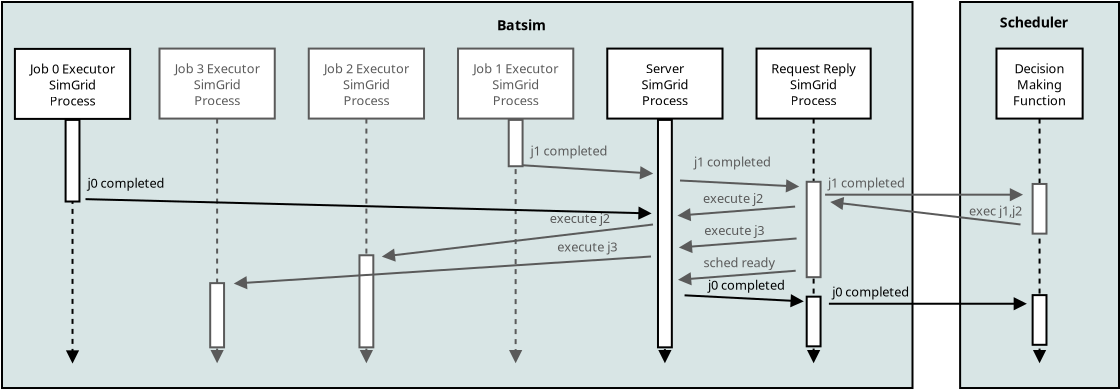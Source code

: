 <?xml version="1.0" encoding="UTF-8"?>
<dia:diagram xmlns:dia="http://www.lysator.liu.se/~alla/dia/">
  <dia:layer name="Arrière-plan" visible="true" active="true">
    <dia:object type="Standard - Box" version="0" id="O0">
      <dia:attribute name="obj_pos">
        <dia:point val="22.031,0.775"/>
      </dia:attribute>
      <dia:attribute name="obj_bb">
        <dia:rectangle val="21.981,0.725;30.024,20.126"/>
      </dia:attribute>
      <dia:attribute name="elem_corner">
        <dia:point val="22.031,0.775"/>
      </dia:attribute>
      <dia:attribute name="elem_width">
        <dia:real val="7.944"/>
      </dia:attribute>
      <dia:attribute name="elem_height">
        <dia:real val="19.301"/>
      </dia:attribute>
      <dia:attribute name="border_width">
        <dia:real val="0.1"/>
      </dia:attribute>
      <dia:attribute name="inner_color">
        <dia:color val="#d8e5e5"/>
      </dia:attribute>
      <dia:attribute name="show_background">
        <dia:boolean val="true"/>
      </dia:attribute>
    </dia:object>
    <dia:object type="Standard - Box" version="0" id="O1">
      <dia:attribute name="obj_pos">
        <dia:point val="-25.875,0.775"/>
      </dia:attribute>
      <dia:attribute name="obj_bb">
        <dia:rectangle val="-25.925,0.725;19.7,20.126"/>
      </dia:attribute>
      <dia:attribute name="elem_corner">
        <dia:point val="-25.875,0.775"/>
      </dia:attribute>
      <dia:attribute name="elem_width">
        <dia:real val="45.525"/>
      </dia:attribute>
      <dia:attribute name="elem_height">
        <dia:real val="19.301"/>
      </dia:attribute>
      <dia:attribute name="border_width">
        <dia:real val="0.1"/>
      </dia:attribute>
      <dia:attribute name="inner_color">
        <dia:color val="#d8e5e5"/>
      </dia:attribute>
      <dia:attribute name="show_background">
        <dia:boolean val="true"/>
      </dia:attribute>
    </dia:object>
    <dia:object type="Standard - Line" version="0" id="O2">
      <dia:attribute name="obj_pos">
        <dia:point val="-15.119,6.604"/>
      </dia:attribute>
      <dia:attribute name="obj_bb">
        <dia:rectangle val="-15.45,6.554;-14.788,18.888"/>
      </dia:attribute>
      <dia:attribute name="conn_endpoints">
        <dia:point val="-15.119,6.604"/>
        <dia:point val="-15.119,18.776"/>
      </dia:attribute>
      <dia:attribute name="numcp">
        <dia:int val="1"/>
      </dia:attribute>
      <dia:attribute name="line_color">
        <dia:color val="#5a5a5a"/>
      </dia:attribute>
      <dia:attribute name="line_style">
        <dia:enum val="1"/>
      </dia:attribute>
      <dia:attribute name="end_arrow">
        <dia:enum val="3"/>
      </dia:attribute>
      <dia:attribute name="end_arrow_length">
        <dia:real val="0.5"/>
      </dia:attribute>
      <dia:attribute name="end_arrow_width">
        <dia:real val="0.5"/>
      </dia:attribute>
      <dia:attribute name="dashlength">
        <dia:real val="0.25"/>
      </dia:attribute>
      <dia:connections>
        <dia:connection handle="0" to="O26" connection="13"/>
      </dia:connections>
    </dia:object>
    <dia:object type="Standard - Line" version="0" id="O3">
      <dia:attribute name="obj_pos">
        <dia:point val="-7.656,6.604"/>
      </dia:attribute>
      <dia:attribute name="obj_bb">
        <dia:rectangle val="-7.986,6.554;-7.325,18.888"/>
      </dia:attribute>
      <dia:attribute name="conn_endpoints">
        <dia:point val="-7.656,6.604"/>
        <dia:point val="-7.656,18.776"/>
      </dia:attribute>
      <dia:attribute name="numcp">
        <dia:int val="1"/>
      </dia:attribute>
      <dia:attribute name="line_color">
        <dia:color val="#5a5a5a"/>
      </dia:attribute>
      <dia:attribute name="line_style">
        <dia:enum val="1"/>
      </dia:attribute>
      <dia:attribute name="end_arrow">
        <dia:enum val="3"/>
      </dia:attribute>
      <dia:attribute name="end_arrow_length">
        <dia:real val="0.5"/>
      </dia:attribute>
      <dia:attribute name="end_arrow_width">
        <dia:real val="0.5"/>
      </dia:attribute>
      <dia:attribute name="dashlength">
        <dia:real val="0.25"/>
      </dia:attribute>
      <dia:connections>
        <dia:connection handle="0" to="O24" connection="13"/>
      </dia:connections>
    </dia:object>
    <dia:object type="Standard - Line" version="0" id="O4">
      <dia:attribute name="obj_pos">
        <dia:point val="-0.193,6.63"/>
      </dia:attribute>
      <dia:attribute name="obj_bb">
        <dia:rectangle val="-0.524,6.58;0.138,18.888"/>
      </dia:attribute>
      <dia:attribute name="conn_endpoints">
        <dia:point val="-0.193,6.63"/>
        <dia:point val="-0.193,18.776"/>
      </dia:attribute>
      <dia:attribute name="numcp">
        <dia:int val="1"/>
      </dia:attribute>
      <dia:attribute name="line_color">
        <dia:color val="#5a5a5a"/>
      </dia:attribute>
      <dia:attribute name="line_style">
        <dia:enum val="1"/>
      </dia:attribute>
      <dia:attribute name="end_arrow">
        <dia:enum val="3"/>
      </dia:attribute>
      <dia:attribute name="end_arrow_length">
        <dia:real val="0.5"/>
      </dia:attribute>
      <dia:attribute name="end_arrow_width">
        <dia:real val="0.5"/>
      </dia:attribute>
      <dia:attribute name="dashlength">
        <dia:real val="0.25"/>
      </dia:attribute>
    </dia:object>
    <dia:object type="Standard - Line" version="0" id="O5">
      <dia:attribute name="obj_pos">
        <dia:point val="7.27,6.63"/>
      </dia:attribute>
      <dia:attribute name="obj_bb">
        <dia:rectangle val="6.939,6.58;7.601,18.888"/>
      </dia:attribute>
      <dia:attribute name="conn_endpoints">
        <dia:point val="7.27,6.63"/>
        <dia:point val="7.27,18.776"/>
      </dia:attribute>
      <dia:attribute name="numcp">
        <dia:int val="1"/>
      </dia:attribute>
      <dia:attribute name="line_style">
        <dia:enum val="1"/>
      </dia:attribute>
      <dia:attribute name="end_arrow">
        <dia:enum val="3"/>
      </dia:attribute>
      <dia:attribute name="end_arrow_length">
        <dia:real val="0.5"/>
      </dia:attribute>
      <dia:attribute name="end_arrow_width">
        <dia:real val="0.5"/>
      </dia:attribute>
      <dia:attribute name="dashlength">
        <dia:real val="0.25"/>
      </dia:attribute>
    </dia:object>
    <dia:object type="Standard - Line" version="0" id="O6">
      <dia:attribute name="obj_pos">
        <dia:point val="26.003,6.604"/>
      </dia:attribute>
      <dia:attribute name="obj_bb">
        <dia:rectangle val="25.672,6.554;26.334,18.888"/>
      </dia:attribute>
      <dia:attribute name="conn_endpoints">
        <dia:point val="26.003,6.604"/>
        <dia:point val="26.003,18.776"/>
      </dia:attribute>
      <dia:attribute name="numcp">
        <dia:int val="1"/>
      </dia:attribute>
      <dia:attribute name="line_style">
        <dia:enum val="1"/>
      </dia:attribute>
      <dia:attribute name="end_arrow">
        <dia:enum val="3"/>
      </dia:attribute>
      <dia:attribute name="end_arrow_length">
        <dia:real val="0.5"/>
      </dia:attribute>
      <dia:attribute name="end_arrow_width">
        <dia:real val="0.5"/>
      </dia:attribute>
      <dia:attribute name="dashlength">
        <dia:real val="0.25"/>
      </dia:attribute>
      <dia:connections>
        <dia:connection handle="0" to="O12" connection="13"/>
      </dia:connections>
    </dia:object>
    <dia:object type="Standard - Line" version="0" id="O7">
      <dia:attribute name="obj_pos">
        <dia:point val="14.706,6.604"/>
      </dia:attribute>
      <dia:attribute name="obj_bb">
        <dia:rectangle val="14.375,6.554;15.037,18.888"/>
      </dia:attribute>
      <dia:attribute name="conn_endpoints">
        <dia:point val="14.706,6.604"/>
        <dia:point val="14.706,18.776"/>
      </dia:attribute>
      <dia:attribute name="numcp">
        <dia:int val="1"/>
      </dia:attribute>
      <dia:attribute name="line_style">
        <dia:enum val="1"/>
      </dia:attribute>
      <dia:attribute name="end_arrow">
        <dia:enum val="3"/>
      </dia:attribute>
      <dia:attribute name="end_arrow_length">
        <dia:real val="0.5"/>
      </dia:attribute>
      <dia:attribute name="end_arrow_width">
        <dia:real val="0.5"/>
      </dia:attribute>
      <dia:attribute name="dashlength">
        <dia:real val="0.25"/>
      </dia:attribute>
      <dia:connections>
        <dia:connection handle="0" to="O11" connection="13"/>
      </dia:connections>
    </dia:object>
    <dia:object type="Standard - Text" version="1" id="O8">
      <dia:attribute name="obj_pos">
        <dia:point val="17.368,9.801"/>
      </dia:attribute>
      <dia:attribute name="obj_bb">
        <dia:rectangle val="15.275,9.427;19.462,10.175"/>
      </dia:attribute>
      <dia:attribute name="text">
        <dia:composite type="text">
          <dia:attribute name="string">
            <dia:string>#j1 completed#</dia:string>
          </dia:attribute>
          <dia:attribute name="font">
            <dia:font family="sans" style="0" name="Helvetica"/>
          </dia:attribute>
          <dia:attribute name="height">
            <dia:real val="0.8"/>
          </dia:attribute>
          <dia:attribute name="pos">
            <dia:point val="17.368,10.022"/>
          </dia:attribute>
          <dia:attribute name="color">
            <dia:color val="#5a5a5a"/>
          </dia:attribute>
          <dia:attribute name="alignment">
            <dia:enum val="1"/>
          </dia:attribute>
        </dia:composite>
      </dia:attribute>
      <dia:attribute name="valign">
        <dia:enum val="2"/>
      </dia:attribute>
    </dia:object>
    <dia:object type="Standard - Line" version="0" id="O9">
      <dia:attribute name="obj_pos">
        <dia:point val="25.051,11.898"/>
      </dia:attribute>
      <dia:attribute name="obj_bb">
        <dia:rectangle val="15.486,10.517;25.106,11.953"/>
      </dia:attribute>
      <dia:attribute name="conn_endpoints">
        <dia:point val="25.051,11.898"/>
        <dia:point val="15.597,10.781"/>
      </dia:attribute>
      <dia:attribute name="numcp">
        <dia:int val="1"/>
      </dia:attribute>
      <dia:attribute name="line_color">
        <dia:color val="#5a5a5a"/>
      </dia:attribute>
      <dia:attribute name="end_arrow">
        <dia:enum val="3"/>
      </dia:attribute>
      <dia:attribute name="end_arrow_length">
        <dia:real val="0.5"/>
      </dia:attribute>
      <dia:attribute name="end_arrow_width">
        <dia:real val="0.5"/>
      </dia:attribute>
    </dia:object>
    <dia:object type="Standard - Text" version="1" id="O10">
      <dia:attribute name="obj_pos">
        <dia:point val="23.803,11.202"/>
      </dia:attribute>
      <dia:attribute name="obj_bb">
        <dia:rectangle val="22.27,10.829;25.337,11.576"/>
      </dia:attribute>
      <dia:attribute name="text">
        <dia:composite type="text">
          <dia:attribute name="string">
            <dia:string>#exec j1,j2#</dia:string>
          </dia:attribute>
          <dia:attribute name="font">
            <dia:font family="sans" style="0" name="Helvetica"/>
          </dia:attribute>
          <dia:attribute name="height">
            <dia:real val="0.8"/>
          </dia:attribute>
          <dia:attribute name="pos">
            <dia:point val="23.803,11.424"/>
          </dia:attribute>
          <dia:attribute name="color">
            <dia:color val="#5a5a5a"/>
          </dia:attribute>
          <dia:attribute name="alignment">
            <dia:enum val="1"/>
          </dia:attribute>
        </dia:composite>
      </dia:attribute>
      <dia:attribute name="valign">
        <dia:enum val="2"/>
      </dia:attribute>
    </dia:object>
    <dia:object type="Flowchart - Box" version="0" id="O11">
      <dia:attribute name="obj_pos">
        <dia:point val="11.852,3.104"/>
      </dia:attribute>
      <dia:attribute name="obj_bb">
        <dia:rectangle val="11.802,3.054;17.61,6.654"/>
      </dia:attribute>
      <dia:attribute name="elem_corner">
        <dia:point val="11.852,3.104"/>
      </dia:attribute>
      <dia:attribute name="elem_width">
        <dia:real val="5.707"/>
      </dia:attribute>
      <dia:attribute name="elem_height">
        <dia:real val="3.5"/>
      </dia:attribute>
      <dia:attribute name="show_background">
        <dia:boolean val="true"/>
      </dia:attribute>
      <dia:attribute name="padding">
        <dia:real val="0.5"/>
      </dia:attribute>
      <dia:attribute name="text">
        <dia:composite type="text">
          <dia:attribute name="string">
            <dia:string>#Request Reply
SimGrid
Process#</dia:string>
          </dia:attribute>
          <dia:attribute name="font">
            <dia:font family="sans" style="0" name="Helvetica"/>
          </dia:attribute>
          <dia:attribute name="height">
            <dia:real val="0.8"/>
          </dia:attribute>
          <dia:attribute name="pos">
            <dia:point val="14.706,4.249"/>
          </dia:attribute>
          <dia:attribute name="color">
            <dia:color val="#000000"/>
          </dia:attribute>
          <dia:attribute name="alignment">
            <dia:enum val="1"/>
          </dia:attribute>
        </dia:composite>
      </dia:attribute>
    </dia:object>
    <dia:object type="Flowchart - Box" version="0" id="O12">
      <dia:attribute name="obj_pos">
        <dia:point val="23.849,3.104"/>
      </dia:attribute>
      <dia:attribute name="obj_bb">
        <dia:rectangle val="23.799,3.054;28.206,6.654"/>
      </dia:attribute>
      <dia:attribute name="elem_corner">
        <dia:point val="23.849,3.104"/>
      </dia:attribute>
      <dia:attribute name="elem_width">
        <dia:real val="4.308"/>
      </dia:attribute>
      <dia:attribute name="elem_height">
        <dia:real val="3.5"/>
      </dia:attribute>
      <dia:attribute name="show_background">
        <dia:boolean val="true"/>
      </dia:attribute>
      <dia:attribute name="padding">
        <dia:real val="0.5"/>
      </dia:attribute>
      <dia:attribute name="text">
        <dia:composite type="text">
          <dia:attribute name="string">
            <dia:string>#Decision
Making
Function#</dia:string>
          </dia:attribute>
          <dia:attribute name="font">
            <dia:font family="sans" style="0" name="Helvetica"/>
          </dia:attribute>
          <dia:attribute name="height">
            <dia:real val="0.8"/>
          </dia:attribute>
          <dia:attribute name="pos">
            <dia:point val="26.003,4.249"/>
          </dia:attribute>
          <dia:attribute name="color">
            <dia:color val="#000000"/>
          </dia:attribute>
          <dia:attribute name="alignment">
            <dia:enum val="1"/>
          </dia:attribute>
        </dia:composite>
      </dia:attribute>
    </dia:object>
    <dia:object type="Flowchart - Box" version="0" id="O13">
      <dia:attribute name="obj_pos">
        <dia:point val="-3.074,3.104"/>
      </dia:attribute>
      <dia:attribute name="obj_bb">
        <dia:rectangle val="-3.124,3.054;2.739,6.654"/>
      </dia:attribute>
      <dia:attribute name="elem_corner">
        <dia:point val="-3.074,3.104"/>
      </dia:attribute>
      <dia:attribute name="elem_width">
        <dia:real val="5.763"/>
      </dia:attribute>
      <dia:attribute name="elem_height">
        <dia:real val="3.5"/>
      </dia:attribute>
      <dia:attribute name="border_width">
        <dia:real val="0.1"/>
      </dia:attribute>
      <dia:attribute name="border_color">
        <dia:color val="#5a5a5a"/>
      </dia:attribute>
      <dia:attribute name="show_background">
        <dia:boolean val="true"/>
      </dia:attribute>
      <dia:attribute name="padding">
        <dia:real val="0.5"/>
      </dia:attribute>
      <dia:attribute name="text">
        <dia:composite type="text">
          <dia:attribute name="string">
            <dia:string>#Job 1 Executor
SimGrid
Process#</dia:string>
          </dia:attribute>
          <dia:attribute name="font">
            <dia:font family="sans" style="0" name="Helvetica"/>
          </dia:attribute>
          <dia:attribute name="height">
            <dia:real val="0.8"/>
          </dia:attribute>
          <dia:attribute name="pos">
            <dia:point val="-0.193,4.249"/>
          </dia:attribute>
          <dia:attribute name="color">
            <dia:color val="#5a5a5a"/>
          </dia:attribute>
          <dia:attribute name="alignment">
            <dia:enum val="1"/>
          </dia:attribute>
        </dia:composite>
      </dia:attribute>
    </dia:object>
    <dia:object type="Flowchart - Box" version="0" id="O14">
      <dia:attribute name="obj_pos">
        <dia:point val="4.389,3.104"/>
      </dia:attribute>
      <dia:attribute name="obj_bb">
        <dia:rectangle val="4.339,3.054;10.202,6.654"/>
      </dia:attribute>
      <dia:attribute name="elem_corner">
        <dia:point val="4.389,3.104"/>
      </dia:attribute>
      <dia:attribute name="elem_width">
        <dia:real val="5.762"/>
      </dia:attribute>
      <dia:attribute name="elem_height">
        <dia:real val="3.5"/>
      </dia:attribute>
      <dia:attribute name="show_background">
        <dia:boolean val="true"/>
      </dia:attribute>
      <dia:attribute name="padding">
        <dia:real val="0.5"/>
      </dia:attribute>
      <dia:attribute name="text">
        <dia:composite type="text">
          <dia:attribute name="string">
            <dia:string>#Server
SimGrid
Process#</dia:string>
          </dia:attribute>
          <dia:attribute name="font">
            <dia:font family="sans" style="0" name="Helvetica"/>
          </dia:attribute>
          <dia:attribute name="height">
            <dia:real val="0.8"/>
          </dia:attribute>
          <dia:attribute name="pos">
            <dia:point val="7.27,4.249"/>
          </dia:attribute>
          <dia:attribute name="color">
            <dia:color val="#000000"/>
          </dia:attribute>
          <dia:attribute name="alignment">
            <dia:enum val="1"/>
          </dia:attribute>
        </dia:composite>
      </dia:attribute>
    </dia:object>
    <dia:object type="Standard - Line" version="0" id="O15">
      <dia:attribute name="obj_pos">
        <dia:point val="-0.2,8.916"/>
      </dia:attribute>
      <dia:attribute name="obj_bb">
        <dia:rectangle val="-0.254,8.863;6.737,9.645"/>
      </dia:attribute>
      <dia:attribute name="conn_endpoints">
        <dia:point val="-0.2,8.916"/>
        <dia:point val="6.625,9.35"/>
      </dia:attribute>
      <dia:attribute name="numcp">
        <dia:int val="1"/>
      </dia:attribute>
      <dia:attribute name="line_color">
        <dia:color val="#5a5a5a"/>
      </dia:attribute>
      <dia:attribute name="end_arrow">
        <dia:enum val="3"/>
      </dia:attribute>
      <dia:attribute name="end_arrow_length">
        <dia:real val="0.5"/>
      </dia:attribute>
      <dia:attribute name="end_arrow_width">
        <dia:real val="0.5"/>
      </dia:attribute>
    </dia:object>
    <dia:object type="Standard - Text" version="1" id="O16">
      <dia:attribute name="obj_pos">
        <dia:point val="0.555,8.452"/>
      </dia:attribute>
      <dia:attribute name="obj_bb">
        <dia:rectangle val="0.555,7.857;4.742,8.604"/>
      </dia:attribute>
      <dia:attribute name="text">
        <dia:composite type="text">
          <dia:attribute name="string">
            <dia:string>#j1 completed#</dia:string>
          </dia:attribute>
          <dia:attribute name="font">
            <dia:font family="sans" style="0" name="Helvetica"/>
          </dia:attribute>
          <dia:attribute name="height">
            <dia:real val="0.8"/>
          </dia:attribute>
          <dia:attribute name="pos">
            <dia:point val="0.555,8.452"/>
          </dia:attribute>
          <dia:attribute name="color">
            <dia:color val="#5a5a5a"/>
          </dia:attribute>
          <dia:attribute name="alignment">
            <dia:enum val="0"/>
          </dia:attribute>
        </dia:composite>
      </dia:attribute>
      <dia:attribute name="valign">
        <dia:enum val="3"/>
      </dia:attribute>
    </dia:object>
    <dia:object type="Standard - Box" version="0" id="O17">
      <dia:attribute name="obj_pos">
        <dia:point val="-0.539,6.67"/>
      </dia:attribute>
      <dia:attribute name="obj_bb">
        <dia:rectangle val="-0.589,6.62;0.204,9.036"/>
      </dia:attribute>
      <dia:attribute name="elem_corner">
        <dia:point val="-0.539,6.67"/>
      </dia:attribute>
      <dia:attribute name="elem_width">
        <dia:real val="0.693"/>
      </dia:attribute>
      <dia:attribute name="elem_height">
        <dia:real val="2.317"/>
      </dia:attribute>
      <dia:attribute name="border_color">
        <dia:color val="#5a5a5a"/>
      </dia:attribute>
      <dia:attribute name="show_background">
        <dia:boolean val="true"/>
      </dia:attribute>
    </dia:object>
    <dia:object type="Standard - Box" version="0" id="O18">
      <dia:attribute name="obj_pos">
        <dia:point val="6.924,6.67"/>
      </dia:attribute>
      <dia:attribute name="obj_bb">
        <dia:rectangle val="6.874,6.62;7.667,18.092"/>
      </dia:attribute>
      <dia:attribute name="elem_corner">
        <dia:point val="6.924,6.67"/>
      </dia:attribute>
      <dia:attribute name="elem_width">
        <dia:real val="0.693"/>
      </dia:attribute>
      <dia:attribute name="elem_height">
        <dia:real val="11.372"/>
      </dia:attribute>
      <dia:attribute name="show_background">
        <dia:boolean val="true"/>
      </dia:attribute>
    </dia:object>
    <dia:object type="Standard - Line" version="0" id="O19">
      <dia:attribute name="obj_pos">
        <dia:point val="8.025,9.7"/>
      </dia:attribute>
      <dia:attribute name="obj_bb">
        <dia:rectangle val="7.973,9.642;14.037,10.303"/>
      </dia:attribute>
      <dia:attribute name="conn_endpoints">
        <dia:point val="8.025,9.7"/>
        <dia:point val="13.925,10"/>
      </dia:attribute>
      <dia:attribute name="numcp">
        <dia:int val="1"/>
      </dia:attribute>
      <dia:attribute name="line_color">
        <dia:color val="#5a5a5a"/>
      </dia:attribute>
      <dia:attribute name="end_arrow">
        <dia:enum val="3"/>
      </dia:attribute>
      <dia:attribute name="end_arrow_length">
        <dia:real val="0.5"/>
      </dia:attribute>
      <dia:attribute name="end_arrow_width">
        <dia:real val="0.5"/>
      </dia:attribute>
    </dia:object>
    <dia:object type="Standard - Text" version="1" id="O20">
      <dia:attribute name="obj_pos">
        <dia:point val="8.723,9.006"/>
      </dia:attribute>
      <dia:attribute name="obj_bb">
        <dia:rectangle val="8.723,8.411;12.911,9.159"/>
      </dia:attribute>
      <dia:attribute name="text">
        <dia:composite type="text">
          <dia:attribute name="string">
            <dia:string>#j1 completed#</dia:string>
          </dia:attribute>
          <dia:attribute name="font">
            <dia:font family="sans" style="0" name="Helvetica"/>
          </dia:attribute>
          <dia:attribute name="height">
            <dia:real val="0.8"/>
          </dia:attribute>
          <dia:attribute name="pos">
            <dia:point val="8.723,9.006"/>
          </dia:attribute>
          <dia:attribute name="color">
            <dia:color val="#5a5a5a"/>
          </dia:attribute>
          <dia:attribute name="alignment">
            <dia:enum val="0"/>
          </dia:attribute>
        </dia:composite>
      </dia:attribute>
      <dia:attribute name="valign">
        <dia:enum val="3"/>
      </dia:attribute>
    </dia:object>
    <dia:object type="Standard - Text" version="1" id="O21">
      <dia:attribute name="obj_pos">
        <dia:point val="9.175,10.829"/>
      </dia:attribute>
      <dia:attribute name="obj_bb">
        <dia:rectangle val="9.175,10.234;12.505,10.981"/>
      </dia:attribute>
      <dia:attribute name="text">
        <dia:composite type="text">
          <dia:attribute name="string">
            <dia:string>#execute j2#</dia:string>
          </dia:attribute>
          <dia:attribute name="font">
            <dia:font family="sans" style="0" name="Helvetica"/>
          </dia:attribute>
          <dia:attribute name="height">
            <dia:real val="0.8"/>
          </dia:attribute>
          <dia:attribute name="pos">
            <dia:point val="9.175,10.829"/>
          </dia:attribute>
          <dia:attribute name="color">
            <dia:color val="#5a5a5a"/>
          </dia:attribute>
          <dia:attribute name="alignment">
            <dia:enum val="0"/>
          </dia:attribute>
        </dia:composite>
      </dia:attribute>
      <dia:attribute name="valign">
        <dia:enum val="3"/>
      </dia:attribute>
    </dia:object>
    <dia:object type="Standard - Line" version="0" id="O22">
      <dia:attribute name="obj_pos">
        <dia:point val="13.78,11.004"/>
      </dia:attribute>
      <dia:attribute name="obj_bb">
        <dia:rectangle val="7.846,10.951;13.834,11.74"/>
      </dia:attribute>
      <dia:attribute name="conn_endpoints">
        <dia:point val="13.78,11.004"/>
        <dia:point val="7.957,11.452"/>
      </dia:attribute>
      <dia:attribute name="numcp">
        <dia:int val="1"/>
      </dia:attribute>
      <dia:attribute name="line_color">
        <dia:color val="#5a5a5a"/>
      </dia:attribute>
      <dia:attribute name="end_arrow">
        <dia:enum val="3"/>
      </dia:attribute>
      <dia:attribute name="end_arrow_length">
        <dia:real val="0.5"/>
      </dia:attribute>
      <dia:attribute name="end_arrow_width">
        <dia:real val="0.5"/>
      </dia:attribute>
    </dia:object>
    <dia:object type="Standard - Text" version="1" id="O23">
      <dia:attribute name="obj_pos">
        <dia:point val="0.073,1.185"/>
      </dia:attribute>
      <dia:attribute name="obj_bb">
        <dia:rectangle val="0.073,0.59;0.073,1.338"/>
      </dia:attribute>
      <dia:attribute name="text">
        <dia:composite type="text">
          <dia:attribute name="string">
            <dia:string>##</dia:string>
          </dia:attribute>
          <dia:attribute name="font">
            <dia:font family="sans" style="0" name="Helvetica"/>
          </dia:attribute>
          <dia:attribute name="height">
            <dia:real val="0.8"/>
          </dia:attribute>
          <dia:attribute name="pos">
            <dia:point val="0.073,1.185"/>
          </dia:attribute>
          <dia:attribute name="color">
            <dia:color val="#000000"/>
          </dia:attribute>
          <dia:attribute name="alignment">
            <dia:enum val="0"/>
          </dia:attribute>
        </dia:composite>
      </dia:attribute>
      <dia:attribute name="valign">
        <dia:enum val="3"/>
      </dia:attribute>
    </dia:object>
    <dia:object type="Flowchart - Box" version="0" id="O24">
      <dia:attribute name="obj_pos">
        <dia:point val="-10.537,3.104"/>
      </dia:attribute>
      <dia:attribute name="obj_bb">
        <dia:rectangle val="-10.587,3.054;-4.724,6.654"/>
      </dia:attribute>
      <dia:attribute name="elem_corner">
        <dia:point val="-10.537,3.104"/>
      </dia:attribute>
      <dia:attribute name="elem_width">
        <dia:real val="5.763"/>
      </dia:attribute>
      <dia:attribute name="elem_height">
        <dia:real val="3.5"/>
      </dia:attribute>
      <dia:attribute name="border_width">
        <dia:real val="0.1"/>
      </dia:attribute>
      <dia:attribute name="border_color">
        <dia:color val="#5a5a5a"/>
      </dia:attribute>
      <dia:attribute name="show_background">
        <dia:boolean val="true"/>
      </dia:attribute>
      <dia:attribute name="padding">
        <dia:real val="0.5"/>
      </dia:attribute>
      <dia:attribute name="text">
        <dia:composite type="text">
          <dia:attribute name="string">
            <dia:string>#Job 2 Executor
SimGrid
Process#</dia:string>
          </dia:attribute>
          <dia:attribute name="font">
            <dia:font family="sans" style="0" name="Helvetica"/>
          </dia:attribute>
          <dia:attribute name="height">
            <dia:real val="0.8"/>
          </dia:attribute>
          <dia:attribute name="pos">
            <dia:point val="-7.656,4.249"/>
          </dia:attribute>
          <dia:attribute name="color">
            <dia:color val="#5a5a5a"/>
          </dia:attribute>
          <dia:attribute name="alignment">
            <dia:enum val="1"/>
          </dia:attribute>
        </dia:composite>
      </dia:attribute>
    </dia:object>
    <dia:object type="Standard - Box" version="0" id="O25">
      <dia:attribute name="obj_pos">
        <dia:point val="-8.002,13.438"/>
      </dia:attribute>
      <dia:attribute name="obj_bb">
        <dia:rectangle val="-8.052,13.388;-7.259,18.092"/>
      </dia:attribute>
      <dia:attribute name="elem_corner">
        <dia:point val="-8.002,13.438"/>
      </dia:attribute>
      <dia:attribute name="elem_width">
        <dia:real val="0.693"/>
      </dia:attribute>
      <dia:attribute name="elem_height">
        <dia:real val="4.604"/>
      </dia:attribute>
      <dia:attribute name="border_color">
        <dia:color val="#5a5a5a"/>
      </dia:attribute>
      <dia:attribute name="show_background">
        <dia:boolean val="true"/>
      </dia:attribute>
    </dia:object>
    <dia:object type="Flowchart - Box" version="0" id="O26">
      <dia:attribute name="obj_pos">
        <dia:point val="-18,3.104"/>
      </dia:attribute>
      <dia:attribute name="obj_bb">
        <dia:rectangle val="-18.05,3.054;-12.188,6.654"/>
      </dia:attribute>
      <dia:attribute name="elem_corner">
        <dia:point val="-18,3.104"/>
      </dia:attribute>
      <dia:attribute name="elem_width">
        <dia:real val="5.763"/>
      </dia:attribute>
      <dia:attribute name="elem_height">
        <dia:real val="3.5"/>
      </dia:attribute>
      <dia:attribute name="border_width">
        <dia:real val="0.1"/>
      </dia:attribute>
      <dia:attribute name="border_color">
        <dia:color val="#5a5a5a"/>
      </dia:attribute>
      <dia:attribute name="show_background">
        <dia:boolean val="true"/>
      </dia:attribute>
      <dia:attribute name="padding">
        <dia:real val="0.5"/>
      </dia:attribute>
      <dia:attribute name="text">
        <dia:composite type="text">
          <dia:attribute name="string">
            <dia:string>#Job 3 Executor
SimGrid
Process#</dia:string>
          </dia:attribute>
          <dia:attribute name="font">
            <dia:font family="sans" style="0" name="Helvetica"/>
          </dia:attribute>
          <dia:attribute name="height">
            <dia:real val="0.8"/>
          </dia:attribute>
          <dia:attribute name="pos">
            <dia:point val="-15.119,4.249"/>
          </dia:attribute>
          <dia:attribute name="color">
            <dia:color val="#5a5a5a"/>
          </dia:attribute>
          <dia:attribute name="alignment">
            <dia:enum val="1"/>
          </dia:attribute>
        </dia:composite>
      </dia:attribute>
    </dia:object>
    <dia:object type="Standard - Box" version="0" id="O27">
      <dia:attribute name="obj_pos">
        <dia:point val="-15.465,14.832"/>
      </dia:attribute>
      <dia:attribute name="obj_bb">
        <dia:rectangle val="-15.515,14.782;-14.723,18.092"/>
      </dia:attribute>
      <dia:attribute name="elem_corner">
        <dia:point val="-15.465,14.832"/>
      </dia:attribute>
      <dia:attribute name="elem_width">
        <dia:real val="0.693"/>
      </dia:attribute>
      <dia:attribute name="elem_height">
        <dia:real val="3.21"/>
      </dia:attribute>
      <dia:attribute name="border_color">
        <dia:color val="#5a5a5a"/>
      </dia:attribute>
      <dia:attribute name="show_background">
        <dia:boolean val="true"/>
      </dia:attribute>
    </dia:object>
    <dia:object type="Standard - Text" version="1" id="O28">
      <dia:attribute name="obj_pos">
        <dia:point val="1.513,11.825"/>
      </dia:attribute>
      <dia:attribute name="obj_bb">
        <dia:rectangle val="1.513,11.229;4.843,11.977"/>
      </dia:attribute>
      <dia:attribute name="text">
        <dia:composite type="text">
          <dia:attribute name="string">
            <dia:string>#execute j2#</dia:string>
          </dia:attribute>
          <dia:attribute name="font">
            <dia:font family="sans" style="0" name="Helvetica"/>
          </dia:attribute>
          <dia:attribute name="height">
            <dia:real val="0.8"/>
          </dia:attribute>
          <dia:attribute name="pos">
            <dia:point val="1.513,11.825"/>
          </dia:attribute>
          <dia:attribute name="color">
            <dia:color val="#5a5a5a"/>
          </dia:attribute>
          <dia:attribute name="alignment">
            <dia:enum val="0"/>
          </dia:attribute>
        </dia:composite>
      </dia:attribute>
      <dia:attribute name="valign">
        <dia:enum val="3"/>
      </dia:attribute>
    </dia:object>
    <dia:object type="Standard - Line" version="0" id="O29">
      <dia:attribute name="obj_pos">
        <dia:point val="6.675,11.9"/>
      </dia:attribute>
      <dia:attribute name="obj_bb">
        <dia:rectangle val="-6.936,11.845;6.731,13.764"/>
      </dia:attribute>
      <dia:attribute name="conn_endpoints">
        <dia:point val="6.675,11.9"/>
        <dia:point val="-6.825,13.5"/>
      </dia:attribute>
      <dia:attribute name="numcp">
        <dia:int val="1"/>
      </dia:attribute>
      <dia:attribute name="line_color">
        <dia:color val="#5a5a5a"/>
      </dia:attribute>
      <dia:attribute name="end_arrow">
        <dia:enum val="3"/>
      </dia:attribute>
      <dia:attribute name="end_arrow_length">
        <dia:real val="0.5"/>
      </dia:attribute>
      <dia:attribute name="end_arrow_width">
        <dia:real val="0.5"/>
      </dia:attribute>
    </dia:object>
    <dia:object type="Standard - Text" version="1" id="O30">
      <dia:attribute name="obj_pos">
        <dia:point val="9.239,12.424"/>
      </dia:attribute>
      <dia:attribute name="obj_bb">
        <dia:rectangle val="9.239,11.829;12.569,12.576"/>
      </dia:attribute>
      <dia:attribute name="text">
        <dia:composite type="text">
          <dia:attribute name="string">
            <dia:string>#execute j3#</dia:string>
          </dia:attribute>
          <dia:attribute name="font">
            <dia:font family="sans" style="0" name="Helvetica"/>
          </dia:attribute>
          <dia:attribute name="height">
            <dia:real val="0.8"/>
          </dia:attribute>
          <dia:attribute name="pos">
            <dia:point val="9.239,12.424"/>
          </dia:attribute>
          <dia:attribute name="color">
            <dia:color val="#5a5a5a"/>
          </dia:attribute>
          <dia:attribute name="alignment">
            <dia:enum val="0"/>
          </dia:attribute>
        </dia:composite>
      </dia:attribute>
      <dia:attribute name="valign">
        <dia:enum val="3"/>
      </dia:attribute>
    </dia:object>
    <dia:object type="Standard - Line" version="0" id="O31">
      <dia:attribute name="obj_pos">
        <dia:point val="13.854,12.599"/>
      </dia:attribute>
      <dia:attribute name="obj_bb">
        <dia:rectangle val="7.919,12.545;13.907,13.335"/>
      </dia:attribute>
      <dia:attribute name="conn_endpoints">
        <dia:point val="13.854,12.599"/>
        <dia:point val="8.03,13.047"/>
      </dia:attribute>
      <dia:attribute name="numcp">
        <dia:int val="1"/>
      </dia:attribute>
      <dia:attribute name="line_color">
        <dia:color val="#5a5a5a"/>
      </dia:attribute>
      <dia:attribute name="end_arrow">
        <dia:enum val="3"/>
      </dia:attribute>
      <dia:attribute name="end_arrow_length">
        <dia:real val="0.5"/>
      </dia:attribute>
      <dia:attribute name="end_arrow_width">
        <dia:real val="0.5"/>
      </dia:attribute>
    </dia:object>
    <dia:object type="Standard - Text" version="1" id="O32">
      <dia:attribute name="obj_pos">
        <dia:point val="1.884,13.246"/>
      </dia:attribute>
      <dia:attribute name="obj_bb">
        <dia:rectangle val="1.884,12.651;5.214,13.399"/>
      </dia:attribute>
      <dia:attribute name="text">
        <dia:composite type="text">
          <dia:attribute name="string">
            <dia:string>#execute j3#</dia:string>
          </dia:attribute>
          <dia:attribute name="font">
            <dia:font family="sans" style="0" name="Helvetica"/>
          </dia:attribute>
          <dia:attribute name="height">
            <dia:real val="0.8"/>
          </dia:attribute>
          <dia:attribute name="pos">
            <dia:point val="1.884,13.246"/>
          </dia:attribute>
          <dia:attribute name="color">
            <dia:color val="#5a5a5a"/>
          </dia:attribute>
          <dia:attribute name="alignment">
            <dia:enum val="0"/>
          </dia:attribute>
        </dia:composite>
      </dia:attribute>
      <dia:attribute name="valign">
        <dia:enum val="3"/>
      </dia:attribute>
    </dia:object>
    <dia:object type="Standard - Line" version="0" id="O33">
      <dia:attribute name="obj_pos">
        <dia:point val="6.575,13.5"/>
      </dia:attribute>
      <dia:attribute name="obj_bb">
        <dia:rectangle val="-14.337,13.447;6.628,15.145"/>
      </dia:attribute>
      <dia:attribute name="conn_endpoints">
        <dia:point val="6.575,13.5"/>
        <dia:point val="-14.225,14.85"/>
      </dia:attribute>
      <dia:attribute name="numcp">
        <dia:int val="1"/>
      </dia:attribute>
      <dia:attribute name="line_color">
        <dia:color val="#5a5a5a"/>
      </dia:attribute>
      <dia:attribute name="end_arrow">
        <dia:enum val="3"/>
      </dia:attribute>
      <dia:attribute name="end_arrow_length">
        <dia:real val="0.5"/>
      </dia:attribute>
      <dia:attribute name="end_arrow_width">
        <dia:real val="0.5"/>
      </dia:attribute>
    </dia:object>
    <dia:object type="Standard - Box" version="0" id="O34">
      <dia:attribute name="obj_pos">
        <dia:point val="14.36,9.764"/>
      </dia:attribute>
      <dia:attribute name="obj_bb">
        <dia:rectangle val="14.31,9.714;15.102,14.584"/>
      </dia:attribute>
      <dia:attribute name="elem_corner">
        <dia:point val="14.36,9.764"/>
      </dia:attribute>
      <dia:attribute name="elem_width">
        <dia:real val="0.693"/>
      </dia:attribute>
      <dia:attribute name="elem_height">
        <dia:real val="4.77"/>
      </dia:attribute>
      <dia:attribute name="border_width">
        <dia:real val="0.1"/>
      </dia:attribute>
      <dia:attribute name="border_color">
        <dia:color val="#5a5a5a"/>
      </dia:attribute>
      <dia:attribute name="show_background">
        <dia:boolean val="true"/>
      </dia:attribute>
    </dia:object>
    <dia:object type="Standard - Text" version="1" id="O35">
      <dia:attribute name="obj_pos">
        <dia:point val="9.194,14.036"/>
      </dia:attribute>
      <dia:attribute name="obj_bb">
        <dia:rectangle val="9.194,13.441;13.111,14.189"/>
      </dia:attribute>
      <dia:attribute name="text">
        <dia:composite type="text">
          <dia:attribute name="string">
            <dia:string>#sched ready#</dia:string>
          </dia:attribute>
          <dia:attribute name="font">
            <dia:font family="sans" style="0" name="Helvetica"/>
          </dia:attribute>
          <dia:attribute name="height">
            <dia:real val="0.8"/>
          </dia:attribute>
          <dia:attribute name="pos">
            <dia:point val="9.194,14.036"/>
          </dia:attribute>
          <dia:attribute name="color">
            <dia:color val="#5a5a5a"/>
          </dia:attribute>
          <dia:attribute name="alignment">
            <dia:enum val="0"/>
          </dia:attribute>
        </dia:composite>
      </dia:attribute>
      <dia:attribute name="valign">
        <dia:enum val="3"/>
      </dia:attribute>
    </dia:object>
    <dia:object type="Standard - Line" version="0" id="O36">
      <dia:attribute name="obj_pos">
        <dia:point val="13.809,14.212"/>
      </dia:attribute>
      <dia:attribute name="obj_bb">
        <dia:rectangle val="7.874,14.158;13.863,14.947"/>
      </dia:attribute>
      <dia:attribute name="conn_endpoints">
        <dia:point val="13.809,14.212"/>
        <dia:point val="7.986,14.66"/>
      </dia:attribute>
      <dia:attribute name="numcp">
        <dia:int val="1"/>
      </dia:attribute>
      <dia:attribute name="line_color">
        <dia:color val="#5a5a5a"/>
      </dia:attribute>
      <dia:attribute name="end_arrow">
        <dia:enum val="3"/>
      </dia:attribute>
      <dia:attribute name="end_arrow_length">
        <dia:real val="0.5"/>
      </dia:attribute>
      <dia:attribute name="end_arrow_width">
        <dia:real val="0.5"/>
      </dia:attribute>
    </dia:object>
    <dia:object type="Standard - Box" version="0" id="O37">
      <dia:attribute name="obj_pos">
        <dia:point val="25.656,9.873"/>
      </dia:attribute>
      <dia:attribute name="obj_bb">
        <dia:rectangle val="25.606,9.823;26.399,12.407"/>
      </dia:attribute>
      <dia:attribute name="elem_corner">
        <dia:point val="25.656,9.873"/>
      </dia:attribute>
      <dia:attribute name="elem_width">
        <dia:real val="0.693"/>
      </dia:attribute>
      <dia:attribute name="elem_height">
        <dia:real val="2.484"/>
      </dia:attribute>
      <dia:attribute name="border_width">
        <dia:real val="0.1"/>
      </dia:attribute>
      <dia:attribute name="border_color">
        <dia:color val="#5a5a5a"/>
      </dia:attribute>
      <dia:attribute name="show_background">
        <dia:boolean val="true"/>
      </dia:attribute>
    </dia:object>
    <dia:object type="Standard - Text" version="1" id="O38">
      <dia:attribute name="obj_pos">
        <dia:point val="-1.119,2.181"/>
      </dia:attribute>
      <dia:attribute name="obj_bb">
        <dia:rectangle val="-1.119,1.526;1.629,2.349"/>
      </dia:attribute>
      <dia:attribute name="text">
        <dia:composite type="text">
          <dia:attribute name="string">
            <dia:string>#Batsim#</dia:string>
          </dia:attribute>
          <dia:attribute name="font">
            <dia:font family="sans" style="80" name="Helvetica-Bold"/>
          </dia:attribute>
          <dia:attribute name="height">
            <dia:real val="0.882"/>
          </dia:attribute>
          <dia:attribute name="pos">
            <dia:point val="-1.119,2.181"/>
          </dia:attribute>
          <dia:attribute name="color">
            <dia:color val="#000000"/>
          </dia:attribute>
          <dia:attribute name="alignment">
            <dia:enum val="0"/>
          </dia:attribute>
        </dia:composite>
      </dia:attribute>
      <dia:attribute name="valign">
        <dia:enum val="3"/>
      </dia:attribute>
    </dia:object>
    <dia:object type="Standard - Line" version="0" id="O39">
      <dia:attribute name="obj_pos">
        <dia:point val="15.278,10.409"/>
      </dia:attribute>
      <dia:attribute name="obj_bb">
        <dia:rectangle val="15.228,10.078;25.228,10.74"/>
      </dia:attribute>
      <dia:attribute name="conn_endpoints">
        <dia:point val="15.278,10.409"/>
        <dia:point val="25.116,10.409"/>
      </dia:attribute>
      <dia:attribute name="numcp">
        <dia:int val="1"/>
      </dia:attribute>
      <dia:attribute name="line_color">
        <dia:color val="#5a5a5a"/>
      </dia:attribute>
      <dia:attribute name="end_arrow">
        <dia:enum val="3"/>
      </dia:attribute>
      <dia:attribute name="end_arrow_length">
        <dia:real val="0.5"/>
      </dia:attribute>
      <dia:attribute name="end_arrow_width">
        <dia:real val="0.5"/>
      </dia:attribute>
    </dia:object>
    <dia:object type="Standard - Text" version="1" id="O40">
      <dia:attribute name="obj_pos">
        <dia:point val="24.013,2.05"/>
      </dia:attribute>
      <dia:attribute name="obj_bb">
        <dia:rectangle val="24.013,1.395;27.993,2.218"/>
      </dia:attribute>
      <dia:attribute name="text">
        <dia:composite type="text">
          <dia:attribute name="string">
            <dia:string>#Scheduler#</dia:string>
          </dia:attribute>
          <dia:attribute name="font">
            <dia:font family="sans" style="80" name="Helvetica-Bold"/>
          </dia:attribute>
          <dia:attribute name="height">
            <dia:real val="0.882"/>
          </dia:attribute>
          <dia:attribute name="pos">
            <dia:point val="24.013,2.05"/>
          </dia:attribute>
          <dia:attribute name="color">
            <dia:color val="#000000"/>
          </dia:attribute>
          <dia:attribute name="alignment">
            <dia:enum val="0"/>
          </dia:attribute>
        </dia:composite>
      </dia:attribute>
      <dia:attribute name="valign">
        <dia:enum val="3"/>
      </dia:attribute>
    </dia:object>
    <dia:object type="Standard - Line" version="0" id="O41">
      <dia:attribute name="obj_pos">
        <dia:point val="-22.349,6.62"/>
      </dia:attribute>
      <dia:attribute name="obj_bb">
        <dia:rectangle val="-22.68,6.57;-22.018,18.904"/>
      </dia:attribute>
      <dia:attribute name="conn_endpoints">
        <dia:point val="-22.349,6.62"/>
        <dia:point val="-22.349,18.792"/>
      </dia:attribute>
      <dia:attribute name="numcp">
        <dia:int val="1"/>
      </dia:attribute>
      <dia:attribute name="line_style">
        <dia:enum val="1"/>
      </dia:attribute>
      <dia:attribute name="end_arrow">
        <dia:enum val="3"/>
      </dia:attribute>
      <dia:attribute name="end_arrow_length">
        <dia:real val="0.5"/>
      </dia:attribute>
      <dia:attribute name="end_arrow_width">
        <dia:real val="0.5"/>
      </dia:attribute>
      <dia:attribute name="dashlength">
        <dia:real val="0.25"/>
      </dia:attribute>
      <dia:connections>
        <dia:connection handle="0" to="O42" connection="13"/>
      </dia:connections>
    </dia:object>
    <dia:object type="Flowchart - Box" version="0" id="O42">
      <dia:attribute name="obj_pos">
        <dia:point val="-25.23,3.12"/>
      </dia:attribute>
      <dia:attribute name="obj_bb">
        <dia:rectangle val="-25.28,3.07;-19.418,6.67"/>
      </dia:attribute>
      <dia:attribute name="elem_corner">
        <dia:point val="-25.23,3.12"/>
      </dia:attribute>
      <dia:attribute name="elem_width">
        <dia:real val="5.762"/>
      </dia:attribute>
      <dia:attribute name="elem_height">
        <dia:real val="3.5"/>
      </dia:attribute>
      <dia:attribute name="show_background">
        <dia:boolean val="true"/>
      </dia:attribute>
      <dia:attribute name="padding">
        <dia:real val="0.5"/>
      </dia:attribute>
      <dia:attribute name="text">
        <dia:composite type="text">
          <dia:attribute name="string">
            <dia:string>#Job 0 Executor
SimGrid
Process#</dia:string>
          </dia:attribute>
          <dia:attribute name="font">
            <dia:font family="sans" style="0" name="Helvetica"/>
          </dia:attribute>
          <dia:attribute name="height">
            <dia:real val="0.8"/>
          </dia:attribute>
          <dia:attribute name="pos">
            <dia:point val="-22.349,4.265"/>
          </dia:attribute>
          <dia:attribute name="color">
            <dia:color val="#000000"/>
          </dia:attribute>
          <dia:attribute name="alignment">
            <dia:enum val="1"/>
          </dia:attribute>
        </dia:composite>
      </dia:attribute>
    </dia:object>
    <dia:object type="Standard - Box" version="0" id="O43">
      <dia:attribute name="obj_pos">
        <dia:point val="-22.695,6.67"/>
      </dia:attribute>
      <dia:attribute name="obj_bb">
        <dia:rectangle val="-22.745,6.62;-21.953,10.801"/>
      </dia:attribute>
      <dia:attribute name="elem_corner">
        <dia:point val="-22.695,6.67"/>
      </dia:attribute>
      <dia:attribute name="elem_width">
        <dia:real val="0.693"/>
      </dia:attribute>
      <dia:attribute name="elem_height">
        <dia:real val="4.081"/>
      </dia:attribute>
      <dia:attribute name="show_background">
        <dia:boolean val="true"/>
      </dia:attribute>
    </dia:object>
    <dia:object type="Standard - Line" version="0" id="O44">
      <dia:attribute name="obj_pos">
        <dia:point val="-21.7,10.632"/>
      </dia:attribute>
      <dia:attribute name="obj_bb">
        <dia:rectangle val="-21.751,10.58;6.655,11.662"/>
      </dia:attribute>
      <dia:attribute name="conn_endpoints">
        <dia:point val="-21.7,10.632"/>
        <dia:point val="6.544,11.345"/>
      </dia:attribute>
      <dia:attribute name="numcp">
        <dia:int val="1"/>
      </dia:attribute>
      <dia:attribute name="end_arrow">
        <dia:enum val="3"/>
      </dia:attribute>
      <dia:attribute name="end_arrow_length">
        <dia:real val="0.5"/>
      </dia:attribute>
      <dia:attribute name="end_arrow_width">
        <dia:real val="0.5"/>
      </dia:attribute>
    </dia:object>
    <dia:object type="Standard - Text" version="1" id="O45">
      <dia:attribute name="obj_pos">
        <dia:point val="-21.599,10.066"/>
      </dia:attribute>
      <dia:attribute name="obj_bb">
        <dia:rectangle val="-21.599,9.471;-17.412,10.218"/>
      </dia:attribute>
      <dia:attribute name="text">
        <dia:composite type="text">
          <dia:attribute name="string">
            <dia:string>#j0 completed#</dia:string>
          </dia:attribute>
          <dia:attribute name="font">
            <dia:font family="sans" style="0" name="Helvetica"/>
          </dia:attribute>
          <dia:attribute name="height">
            <dia:real val="0.8"/>
          </dia:attribute>
          <dia:attribute name="pos">
            <dia:point val="-21.599,10.066"/>
          </dia:attribute>
          <dia:attribute name="color">
            <dia:color val="#000000"/>
          </dia:attribute>
          <dia:attribute name="alignment">
            <dia:enum val="0"/>
          </dia:attribute>
        </dia:composite>
      </dia:attribute>
      <dia:attribute name="valign">
        <dia:enum val="3"/>
      </dia:attribute>
    </dia:object>
    <dia:object type="Standard - Line" version="0" id="O46">
      <dia:attribute name="obj_pos">
        <dia:point val="8.253,15.441"/>
      </dia:attribute>
      <dia:attribute name="obj_bb">
        <dia:rectangle val="8.2,15.383;14.265,16.043"/>
      </dia:attribute>
      <dia:attribute name="conn_endpoints">
        <dia:point val="8.253,15.441"/>
        <dia:point val="14.153,15.741"/>
      </dia:attribute>
      <dia:attribute name="numcp">
        <dia:int val="1"/>
      </dia:attribute>
      <dia:attribute name="end_arrow">
        <dia:enum val="3"/>
      </dia:attribute>
      <dia:attribute name="end_arrow_length">
        <dia:real val="0.5"/>
      </dia:attribute>
      <dia:attribute name="end_arrow_width">
        <dia:real val="0.5"/>
      </dia:attribute>
    </dia:object>
    <dia:object type="Standard - Text" version="1" id="O47">
      <dia:attribute name="obj_pos">
        <dia:point val="9.423,15.159"/>
      </dia:attribute>
      <dia:attribute name="obj_bb">
        <dia:rectangle val="9.423,14.565;13.611,15.312"/>
      </dia:attribute>
      <dia:attribute name="text">
        <dia:composite type="text">
          <dia:attribute name="string">
            <dia:string>#j0 completed#</dia:string>
          </dia:attribute>
          <dia:attribute name="font">
            <dia:font family="sans" style="0" name="Helvetica"/>
          </dia:attribute>
          <dia:attribute name="height">
            <dia:real val="0.8"/>
          </dia:attribute>
          <dia:attribute name="pos">
            <dia:point val="9.423,15.159"/>
          </dia:attribute>
          <dia:attribute name="color">
            <dia:color val="#000000"/>
          </dia:attribute>
          <dia:attribute name="alignment">
            <dia:enum val="0"/>
          </dia:attribute>
        </dia:composite>
      </dia:attribute>
      <dia:attribute name="valign">
        <dia:enum val="3"/>
      </dia:attribute>
    </dia:object>
    <dia:object type="Standard - Box" version="0" id="O48">
      <dia:attribute name="obj_pos">
        <dia:point val="14.36,15.508"/>
      </dia:attribute>
      <dia:attribute name="obj_bb">
        <dia:rectangle val="14.31,15.459;15.102,18.043"/>
      </dia:attribute>
      <dia:attribute name="elem_corner">
        <dia:point val="14.36,15.508"/>
      </dia:attribute>
      <dia:attribute name="elem_width">
        <dia:real val="0.693"/>
      </dia:attribute>
      <dia:attribute name="elem_height">
        <dia:real val="2.484"/>
      </dia:attribute>
      <dia:attribute name="show_background">
        <dia:boolean val="true"/>
      </dia:attribute>
    </dia:object>
    <dia:object type="Standard - Text" version="1" id="O49">
      <dia:attribute name="obj_pos">
        <dia:point val="17.56,15.254"/>
      </dia:attribute>
      <dia:attribute name="obj_bb">
        <dia:rectangle val="15.467,14.88;19.654,15.628"/>
      </dia:attribute>
      <dia:attribute name="text">
        <dia:composite type="text">
          <dia:attribute name="string">
            <dia:string>#j0 completed#</dia:string>
          </dia:attribute>
          <dia:attribute name="font">
            <dia:font family="sans" style="0" name="Helvetica"/>
          </dia:attribute>
          <dia:attribute name="height">
            <dia:real val="0.8"/>
          </dia:attribute>
          <dia:attribute name="pos">
            <dia:point val="17.56,15.475"/>
          </dia:attribute>
          <dia:attribute name="color">
            <dia:color val="#000000"/>
          </dia:attribute>
          <dia:attribute name="alignment">
            <dia:enum val="1"/>
          </dia:attribute>
        </dia:composite>
      </dia:attribute>
      <dia:attribute name="valign">
        <dia:enum val="2"/>
      </dia:attribute>
    </dia:object>
    <dia:object type="Standard - Line" version="0" id="O50">
      <dia:attribute name="obj_pos">
        <dia:point val="15.47,15.862"/>
      </dia:attribute>
      <dia:attribute name="obj_bb">
        <dia:rectangle val="15.42,15.531;25.42,16.193"/>
      </dia:attribute>
      <dia:attribute name="conn_endpoints">
        <dia:point val="15.47,15.862"/>
        <dia:point val="25.308,15.862"/>
      </dia:attribute>
      <dia:attribute name="numcp">
        <dia:int val="1"/>
      </dia:attribute>
      <dia:attribute name="end_arrow">
        <dia:enum val="3"/>
      </dia:attribute>
      <dia:attribute name="end_arrow_length">
        <dia:real val="0.5"/>
      </dia:attribute>
      <dia:attribute name="end_arrow_width">
        <dia:real val="0.5"/>
      </dia:attribute>
    </dia:object>
    <dia:object type="Standard - Box" version="0" id="O51">
      <dia:attribute name="obj_pos">
        <dia:point val="25.656,15.431"/>
      </dia:attribute>
      <dia:attribute name="obj_bb">
        <dia:rectangle val="25.606,15.381;26.399,17.965"/>
      </dia:attribute>
      <dia:attribute name="elem_corner">
        <dia:point val="25.656,15.431"/>
      </dia:attribute>
      <dia:attribute name="elem_width">
        <dia:real val="0.693"/>
      </dia:attribute>
      <dia:attribute name="elem_height">
        <dia:real val="2.484"/>
      </dia:attribute>
      <dia:attribute name="show_background">
        <dia:boolean val="true"/>
      </dia:attribute>
    </dia:object>
  </dia:layer>
</dia:diagram>
